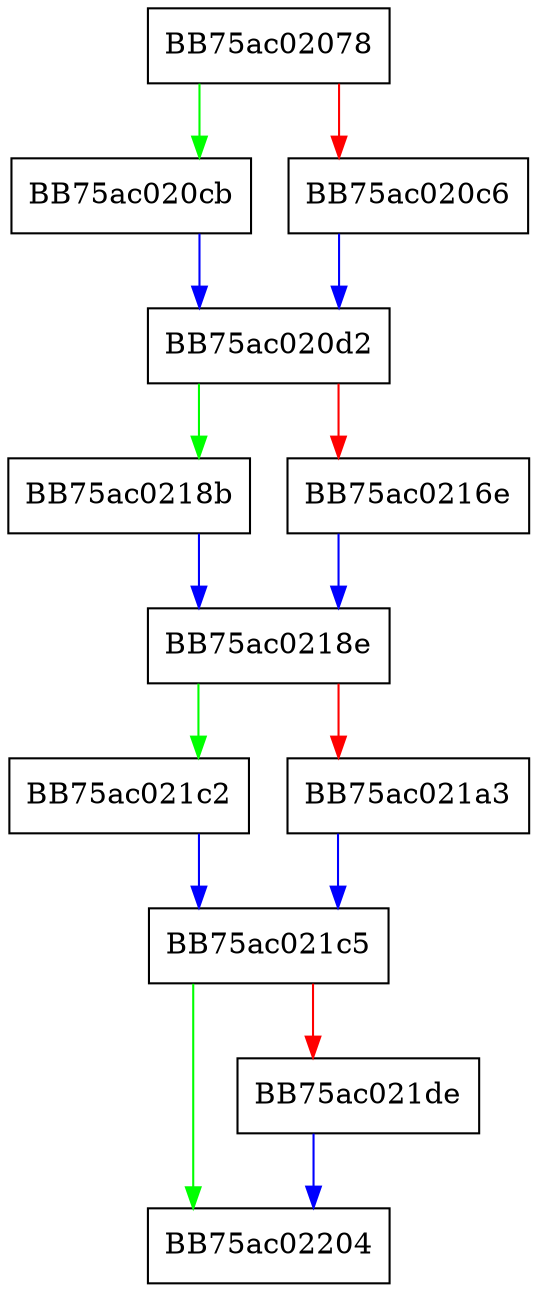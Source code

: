digraph ZSTD_estimateCCtxSize_usingCCtxParams_internal {
  node [shape="box"];
  graph [splines=ortho];
  BB75ac02078 -> BB75ac020cb [color="green"];
  BB75ac02078 -> BB75ac020c6 [color="red"];
  BB75ac020c6 -> BB75ac020d2 [color="blue"];
  BB75ac020cb -> BB75ac020d2 [color="blue"];
  BB75ac020d2 -> BB75ac0218b [color="green"];
  BB75ac020d2 -> BB75ac0216e [color="red"];
  BB75ac0216e -> BB75ac0218e [color="blue"];
  BB75ac0218b -> BB75ac0218e [color="blue"];
  BB75ac0218e -> BB75ac021c2 [color="green"];
  BB75ac0218e -> BB75ac021a3 [color="red"];
  BB75ac021a3 -> BB75ac021c5 [color="blue"];
  BB75ac021c2 -> BB75ac021c5 [color="blue"];
  BB75ac021c5 -> BB75ac02204 [color="green"];
  BB75ac021c5 -> BB75ac021de [color="red"];
  BB75ac021de -> BB75ac02204 [color="blue"];
}